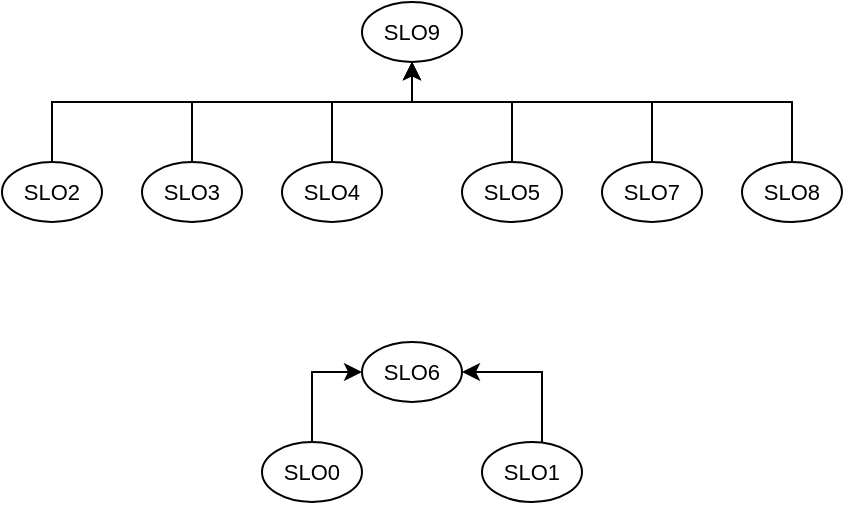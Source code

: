 <mxfile version="20.0.1" type="device"><diagram id="r6qfFF_rCrhe6PNzghib" name="Page-1"><mxGraphModel dx="1038" dy="585" grid="1" gridSize="10" guides="1" tooltips="1" connect="1" arrows="1" fold="1" page="1" pageScale="1" pageWidth="827" pageHeight="1169" math="0" shadow="0"><root><mxCell id="0"/><mxCell id="1" parent="0"/><mxCell id="llllKo7BL9emjaq9Igou-2" style="edgeStyle=orthogonalEdgeStyle;rounded=0;orthogonalLoop=1;jettySize=auto;html=1;entryX=0;entryY=0.5;entryDx=0;entryDy=0;" edge="1" parent="1" source="54xX9J-gALCuXyJ5c4_C-14" target="54xX9J-gALCuXyJ5c4_C-36"><mxGeometry relative="1" as="geometry"/></mxCell><mxCell id="54xX9J-gALCuXyJ5c4_C-14" value="SLO0" style="ellipse;whiteSpace=wrap;html=1;fontSize=11;" parent="1" vertex="1"><mxGeometry x="270" y="580" width="50" height="30" as="geometry"/></mxCell><mxCell id="llllKo7BL9emjaq9Igou-3" style="edgeStyle=orthogonalEdgeStyle;rounded=0;orthogonalLoop=1;jettySize=auto;html=1;entryX=1;entryY=0.5;entryDx=0;entryDy=0;" edge="1" parent="1" source="54xX9J-gALCuXyJ5c4_C-17" target="54xX9J-gALCuXyJ5c4_C-36"><mxGeometry relative="1" as="geometry"><Array as="points"><mxPoint x="410" y="545"/></Array></mxGeometry></mxCell><mxCell id="54xX9J-gALCuXyJ5c4_C-17" value="SLO1" style="ellipse;whiteSpace=wrap;html=1;fontSize=11;" parent="1" vertex="1"><mxGeometry x="380" y="580" width="50" height="30" as="geometry"/></mxCell><mxCell id="54xX9J-gALCuXyJ5c4_C-36" value="SLO6" style="ellipse;whiteSpace=wrap;html=1;fontSize=11;" parent="1" vertex="1"><mxGeometry x="320" y="530" width="50" height="30" as="geometry"/></mxCell><mxCell id="llllKo7BL9emjaq9Igou-4" style="edgeStyle=orthogonalEdgeStyle;rounded=0;orthogonalLoop=1;jettySize=auto;html=1;entryX=0.5;entryY=1;entryDx=0;entryDy=0;" edge="1" parent="1" source="54xX9J-gALCuXyJ5c4_C-47" target="54xX9J-gALCuXyJ5c4_C-60"><mxGeometry relative="1" as="geometry"><Array as="points"><mxPoint x="165" y="410"/><mxPoint x="345" y="410"/></Array></mxGeometry></mxCell><mxCell id="54xX9J-gALCuXyJ5c4_C-47" value="SLO2" style="ellipse;whiteSpace=wrap;html=1;fontSize=11;" parent="1" vertex="1"><mxGeometry x="140" y="440" width="50" height="30" as="geometry"/></mxCell><mxCell id="llllKo7BL9emjaq9Igou-6" style="edgeStyle=orthogonalEdgeStyle;rounded=0;orthogonalLoop=1;jettySize=auto;html=1;entryX=0.5;entryY=1;entryDx=0;entryDy=0;" edge="1" parent="1" source="54xX9J-gALCuXyJ5c4_C-49" target="54xX9J-gALCuXyJ5c4_C-60"><mxGeometry relative="1" as="geometry"><Array as="points"><mxPoint x="305" y="410"/><mxPoint x="345" y="410"/></Array></mxGeometry></mxCell><mxCell id="54xX9J-gALCuXyJ5c4_C-49" value="SLO4" style="ellipse;whiteSpace=wrap;html=1;fontSize=11;" parent="1" vertex="1"><mxGeometry x="280" y="440" width="50" height="30" as="geometry"/></mxCell><mxCell id="llllKo7BL9emjaq9Igou-7" style="edgeStyle=orthogonalEdgeStyle;rounded=0;orthogonalLoop=1;jettySize=auto;html=1;entryX=0.5;entryY=1;entryDx=0;entryDy=0;" edge="1" parent="1" source="54xX9J-gALCuXyJ5c4_C-51" target="54xX9J-gALCuXyJ5c4_C-60"><mxGeometry relative="1" as="geometry"><Array as="points"><mxPoint x="395" y="410"/><mxPoint x="345" y="410"/></Array></mxGeometry></mxCell><mxCell id="54xX9J-gALCuXyJ5c4_C-51" value="SLO5" style="ellipse;whiteSpace=wrap;html=1;fontSize=11;" parent="1" vertex="1"><mxGeometry x="370" y="440" width="50" height="30" as="geometry"/></mxCell><mxCell id="llllKo7BL9emjaq9Igou-5" style="edgeStyle=orthogonalEdgeStyle;rounded=0;orthogonalLoop=1;jettySize=auto;html=1;" edge="1" parent="1" source="54xX9J-gALCuXyJ5c4_C-53" target="54xX9J-gALCuXyJ5c4_C-60"><mxGeometry relative="1" as="geometry"><Array as="points"><mxPoint x="235" y="410"/><mxPoint x="345" y="410"/></Array></mxGeometry></mxCell><mxCell id="54xX9J-gALCuXyJ5c4_C-53" value="SLO3" style="ellipse;whiteSpace=wrap;html=1;fontSize=11;" parent="1" vertex="1"><mxGeometry x="210" y="440" width="50" height="30" as="geometry"/></mxCell><mxCell id="54xX9J-gALCuXyJ5c4_C-55" value="SLO7" style="ellipse;whiteSpace=wrap;html=1;fontSize=11;" parent="1" vertex="1"><mxGeometry x="440" y="440" width="50" height="30" as="geometry"/></mxCell><mxCell id="54xX9J-gALCuXyJ5c4_C-57" value="SLO8" style="ellipse;whiteSpace=wrap;html=1;fontSize=11;" parent="1" vertex="1"><mxGeometry x="510" y="440" width="50" height="30" as="geometry"/></mxCell><mxCell id="54xX9J-gALCuXyJ5c4_C-60" value="SLO9" style="ellipse;whiteSpace=wrap;html=1;fontSize=11;" parent="1" vertex="1"><mxGeometry x="320" y="360" width="50" height="30" as="geometry"/></mxCell><mxCell id="llllKo7BL9emjaq9Igou-9" value="" style="endArrow=none;html=1;rounded=0;exitX=0.5;exitY=0;exitDx=0;exitDy=0;" edge="1" parent="1" source="54xX9J-gALCuXyJ5c4_C-55"><mxGeometry width="50" height="50" relative="1" as="geometry"><mxPoint x="420" y="400" as="sourcePoint"/><mxPoint x="360" y="410" as="targetPoint"/><Array as="points"><mxPoint x="465" y="410"/></Array></mxGeometry></mxCell><mxCell id="llllKo7BL9emjaq9Igou-10" value="" style="endArrow=none;html=1;rounded=0;exitX=0.5;exitY=0;exitDx=0;exitDy=0;" edge="1" parent="1"><mxGeometry width="50" height="50" relative="1" as="geometry"><mxPoint x="535" y="440" as="sourcePoint"/><mxPoint x="430" y="410" as="targetPoint"/><Array as="points"><mxPoint x="535" y="410"/></Array></mxGeometry></mxCell></root></mxGraphModel></diagram></mxfile>